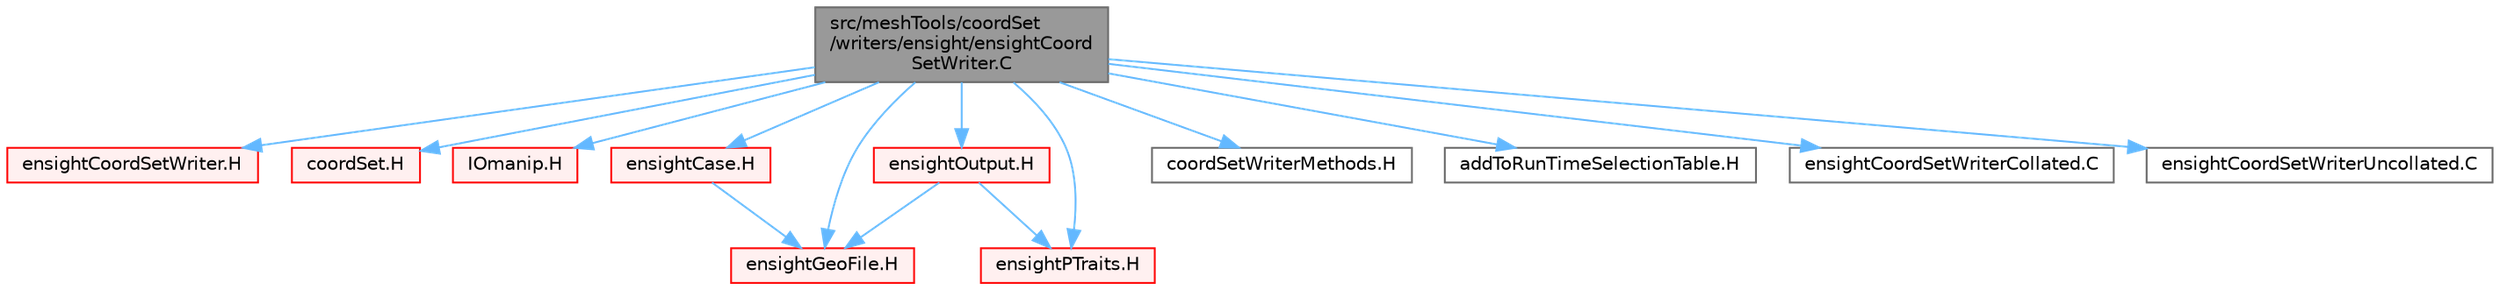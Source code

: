 digraph "src/meshTools/coordSet/writers/ensight/ensightCoordSetWriter.C"
{
 // LATEX_PDF_SIZE
  bgcolor="transparent";
  edge [fontname=Helvetica,fontsize=10,labelfontname=Helvetica,labelfontsize=10];
  node [fontname=Helvetica,fontsize=10,shape=box,height=0.2,width=0.4];
  Node1 [id="Node000001",label="src/meshTools/coordSet\l/writers/ensight/ensightCoord\lSetWriter.C",height=0.2,width=0.4,color="gray40", fillcolor="grey60", style="filled", fontcolor="black",tooltip=" "];
  Node1 -> Node2 [id="edge1_Node000001_Node000002",color="steelblue1",style="solid",tooltip=" "];
  Node2 [id="Node000002",label="ensightCoordSetWriter.H",height=0.2,width=0.4,color="red", fillcolor="#FFF0F0", style="filled",URL="$ensightCoordSetWriter_8H.html",tooltip=" "];
  Node1 -> Node4 [id="edge2_Node000001_Node000004",color="steelblue1",style="solid",tooltip=" "];
  Node4 [id="Node000004",label="coordSet.H",height=0.2,width=0.4,color="red", fillcolor="#FFF0F0", style="filled",URL="$coordSet_8H.html",tooltip=" "];
  Node1 -> Node222 [id="edge3_Node000001_Node000222",color="steelblue1",style="solid",tooltip=" "];
  Node222 [id="Node000222",label="IOmanip.H",height=0.2,width=0.4,color="red", fillcolor="#FFF0F0", style="filled",URL="$IOmanip_8H.html",tooltip="Istream and Ostream manipulators taking arguments."];
  Node1 -> Node223 [id="edge4_Node000001_Node000223",color="steelblue1",style="solid",tooltip=" "];
  Node223 [id="Node000223",label="ensightCase.H",height=0.2,width=0.4,color="red", fillcolor="#FFF0F0", style="filled",URL="$ensightCase_8H.html",tooltip=" "];
  Node223 -> Node225 [id="edge5_Node000223_Node000225",color="steelblue1",style="solid",tooltip=" "];
  Node225 [id="Node000225",label="ensightGeoFile.H",height=0.2,width=0.4,color="red", fillcolor="#FFF0F0", style="filled",URL="$ensightGeoFile_8H.html",tooltip=" "];
  Node1 -> Node225 [id="edge6_Node000001_Node000225",color="steelblue1",style="solid",tooltip=" "];
  Node1 -> Node236 [id="edge7_Node000001_Node000236",color="steelblue1",style="solid",tooltip=" "];
  Node236 [id="Node000236",label="ensightOutput.H",height=0.2,width=0.4,color="red", fillcolor="#FFF0F0", style="filled",URL="$ensightOutput_8H.html",tooltip=" "];
  Node236 -> Node225 [id="edge8_Node000236_Node000225",color="steelblue1",style="solid",tooltip=" "];
  Node236 -> Node262 [id="edge9_Node000236_Node000262",color="steelblue1",style="solid",tooltip=" "];
  Node262 [id="Node000262",label="ensightPTraits.H",height=0.2,width=0.4,color="red", fillcolor="#FFF0F0", style="filled",URL="$ensightPTraits_8H.html",tooltip=" "];
  Node1 -> Node262 [id="edge10_Node000001_Node000262",color="steelblue1",style="solid",tooltip=" "];
  Node1 -> Node266 [id="edge11_Node000001_Node000266",color="steelblue1",style="solid",tooltip=" "];
  Node266 [id="Node000266",label="coordSetWriterMethods.H",height=0.2,width=0.4,color="grey40", fillcolor="white", style="filled",URL="$coordSetWriterMethods_8H.html",tooltip="Convenience macros for instantiating coordSetWriter methods."];
  Node1 -> Node267 [id="edge12_Node000001_Node000267",color="steelblue1",style="solid",tooltip=" "];
  Node267 [id="Node000267",label="addToRunTimeSelectionTable.H",height=0.2,width=0.4,color="grey40", fillcolor="white", style="filled",URL="$addToRunTimeSelectionTable_8H.html",tooltip="Macros for easy insertion into run-time selection tables."];
  Node1 -> Node268 [id="edge13_Node000001_Node000268",color="steelblue1",style="solid",tooltip=" "];
  Node268 [id="Node000268",label="ensightCoordSetWriterCollated.C",height=0.2,width=0.4,color="grey40", fillcolor="white", style="filled",URL="$ensightCoordSetWriterCollated_8C.html",tooltip=" "];
  Node1 -> Node269 [id="edge14_Node000001_Node000269",color="steelblue1",style="solid",tooltip=" "];
  Node269 [id="Node000269",label="ensightCoordSetWriterUncollated.C",height=0.2,width=0.4,color="grey40", fillcolor="white", style="filled",URL="$ensightCoordSetWriterUncollated_8C.html",tooltip=" "];
}

